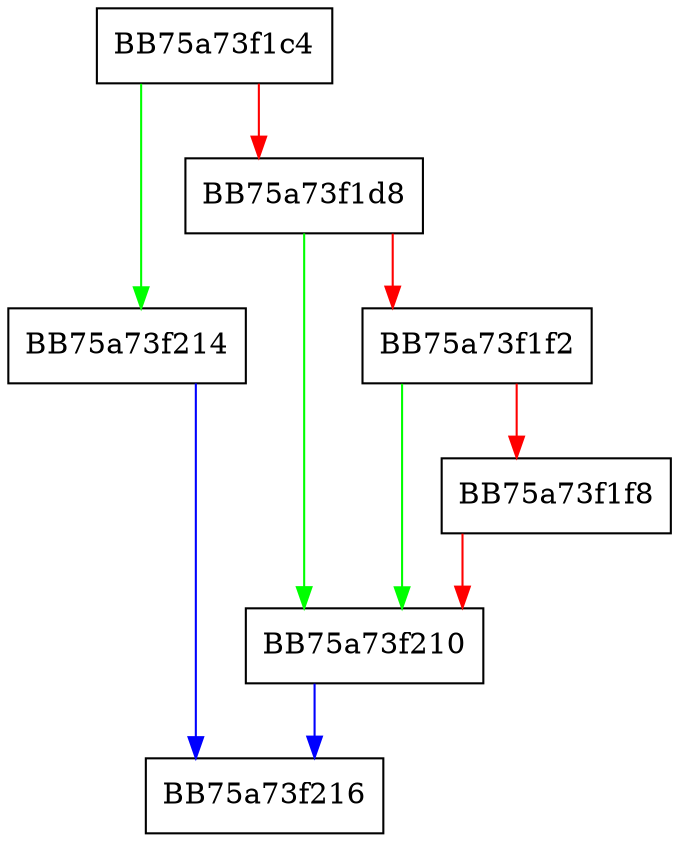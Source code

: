 digraph PostCompletionStatus {
  node [shape="box"];
  graph [splines=ortho];
  BB75a73f1c4 -> BB75a73f214 [color="green"];
  BB75a73f1c4 -> BB75a73f1d8 [color="red"];
  BB75a73f1d8 -> BB75a73f210 [color="green"];
  BB75a73f1d8 -> BB75a73f1f2 [color="red"];
  BB75a73f1f2 -> BB75a73f210 [color="green"];
  BB75a73f1f2 -> BB75a73f1f8 [color="red"];
  BB75a73f1f8 -> BB75a73f210 [color="red"];
  BB75a73f210 -> BB75a73f216 [color="blue"];
  BB75a73f214 -> BB75a73f216 [color="blue"];
}